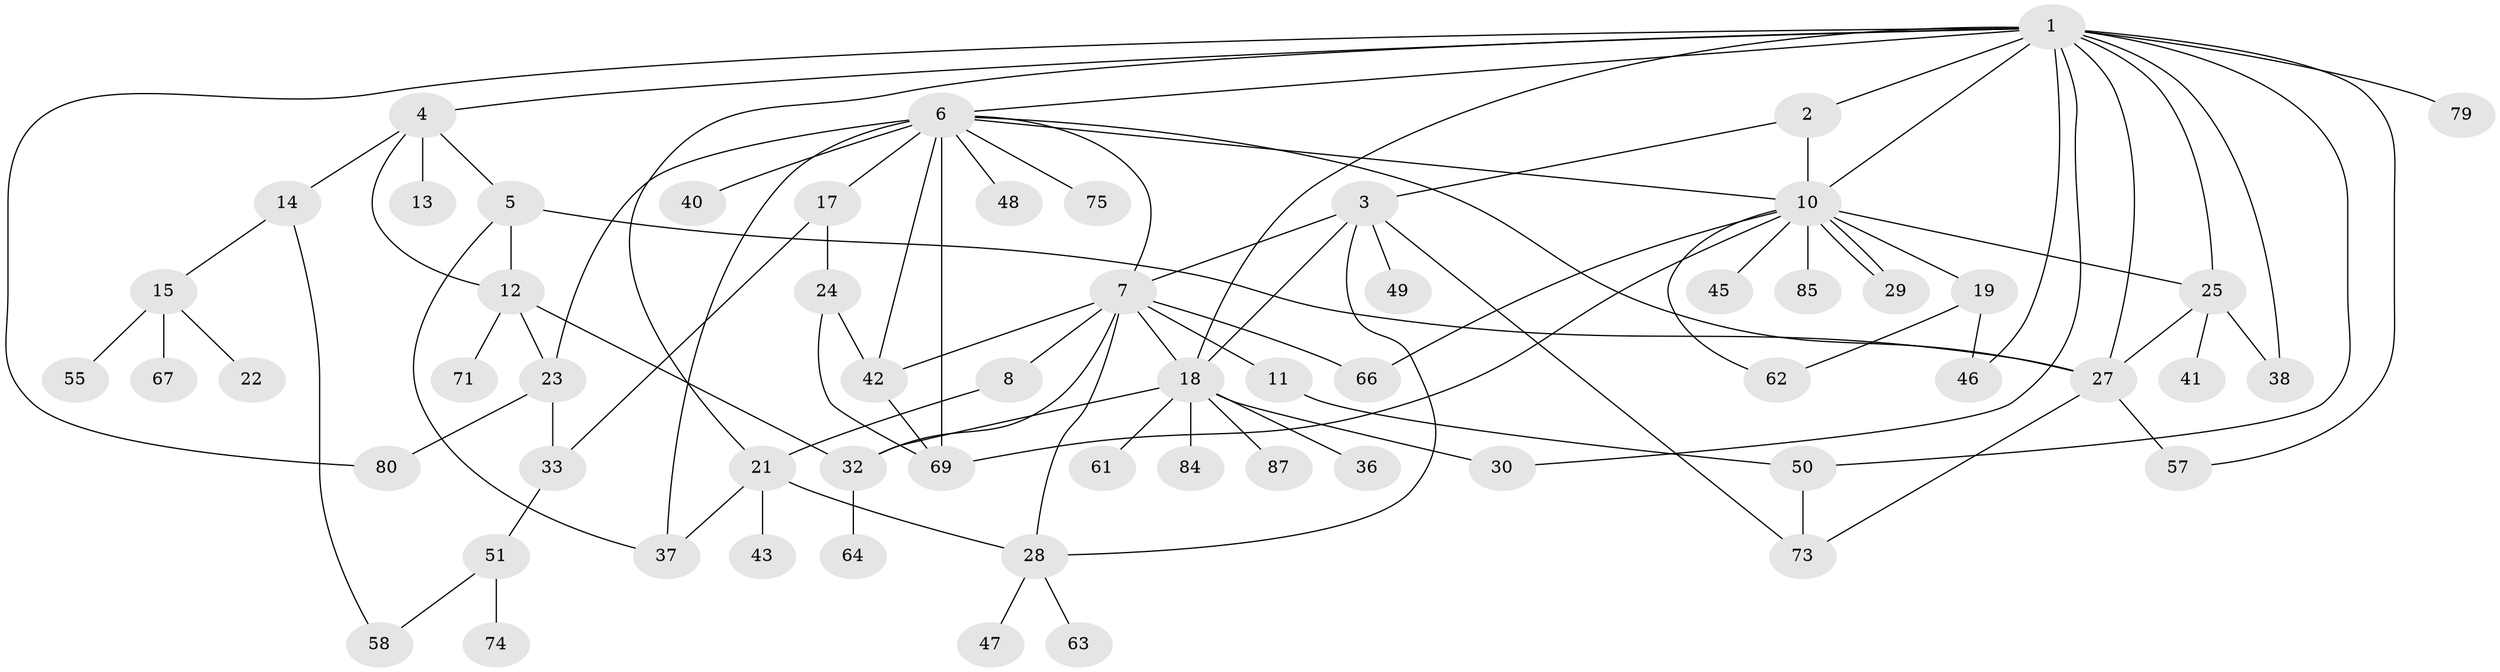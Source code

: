 // Generated by graph-tools (version 1.1) at 2025/52/02/27/25 19:52:01]
// undirected, 61 vertices, 96 edges
graph export_dot {
graph [start="1"]
  node [color=gray90,style=filled];
  1 [super="+9"];
  2;
  3 [super="+86"];
  4 [super="+68"];
  5;
  6 [super="+26"];
  7 [super="+70"];
  8;
  10 [super="+44"];
  11 [super="+39"];
  12 [super="+60"];
  13;
  14;
  15 [super="+16"];
  17;
  18 [super="+20"];
  19 [super="+83"];
  21 [super="+65"];
  22;
  23;
  24 [super="+54"];
  25 [super="+35"];
  27 [super="+77"];
  28 [super="+31"];
  29;
  30;
  32 [super="+59"];
  33 [super="+34"];
  36;
  37 [super="+56"];
  38;
  40;
  41;
  42 [super="+53"];
  43;
  45;
  46 [super="+52"];
  47;
  48;
  49;
  50 [super="+78"];
  51 [super="+82"];
  55;
  57;
  58 [super="+72"];
  61;
  62;
  63;
  64;
  66 [super="+81"];
  67;
  69 [super="+76"];
  71;
  73;
  74;
  75;
  79;
  80;
  84;
  85;
  87;
  1 -- 2;
  1 -- 4;
  1 -- 6;
  1 -- 27;
  1 -- 30;
  1 -- 38;
  1 -- 50;
  1 -- 57;
  1 -- 80;
  1 -- 18;
  1 -- 21;
  1 -- 10;
  1 -- 46;
  1 -- 79;
  1 -- 25;
  2 -- 3;
  2 -- 10;
  3 -- 7;
  3 -- 18;
  3 -- 28;
  3 -- 49;
  3 -- 73;
  4 -- 5;
  4 -- 12;
  4 -- 13;
  4 -- 14;
  5 -- 27;
  5 -- 37;
  5 -- 12;
  6 -- 7;
  6 -- 17;
  6 -- 23;
  6 -- 37 [weight=2];
  6 -- 40;
  6 -- 42;
  6 -- 48;
  6 -- 69 [weight=2];
  6 -- 75;
  6 -- 10;
  6 -- 27;
  7 -- 8;
  7 -- 11 [weight=2];
  7 -- 28;
  7 -- 32;
  7 -- 18;
  7 -- 66;
  7 -- 42;
  8 -- 21;
  10 -- 19;
  10 -- 25;
  10 -- 29;
  10 -- 29;
  10 -- 45;
  10 -- 66;
  10 -- 85;
  10 -- 69;
  10 -- 62;
  11 -- 50;
  12 -- 23;
  12 -- 32;
  12 -- 71;
  14 -- 15;
  14 -- 58;
  15 -- 55 [weight=2];
  15 -- 67;
  15 -- 22;
  17 -- 24;
  17 -- 33;
  18 -- 30;
  18 -- 36;
  18 -- 61;
  18 -- 84;
  18 -- 87;
  18 -- 32;
  19 -- 46;
  19 -- 62;
  21 -- 28;
  21 -- 43;
  21 -- 37;
  23 -- 33;
  23 -- 80;
  24 -- 42;
  24 -- 69;
  25 -- 27;
  25 -- 38;
  25 -- 41;
  27 -- 73;
  27 -- 57;
  28 -- 47;
  28 -- 63;
  32 -- 64;
  33 -- 51;
  42 -- 69;
  50 -- 73;
  51 -- 74;
  51 -- 58;
}
